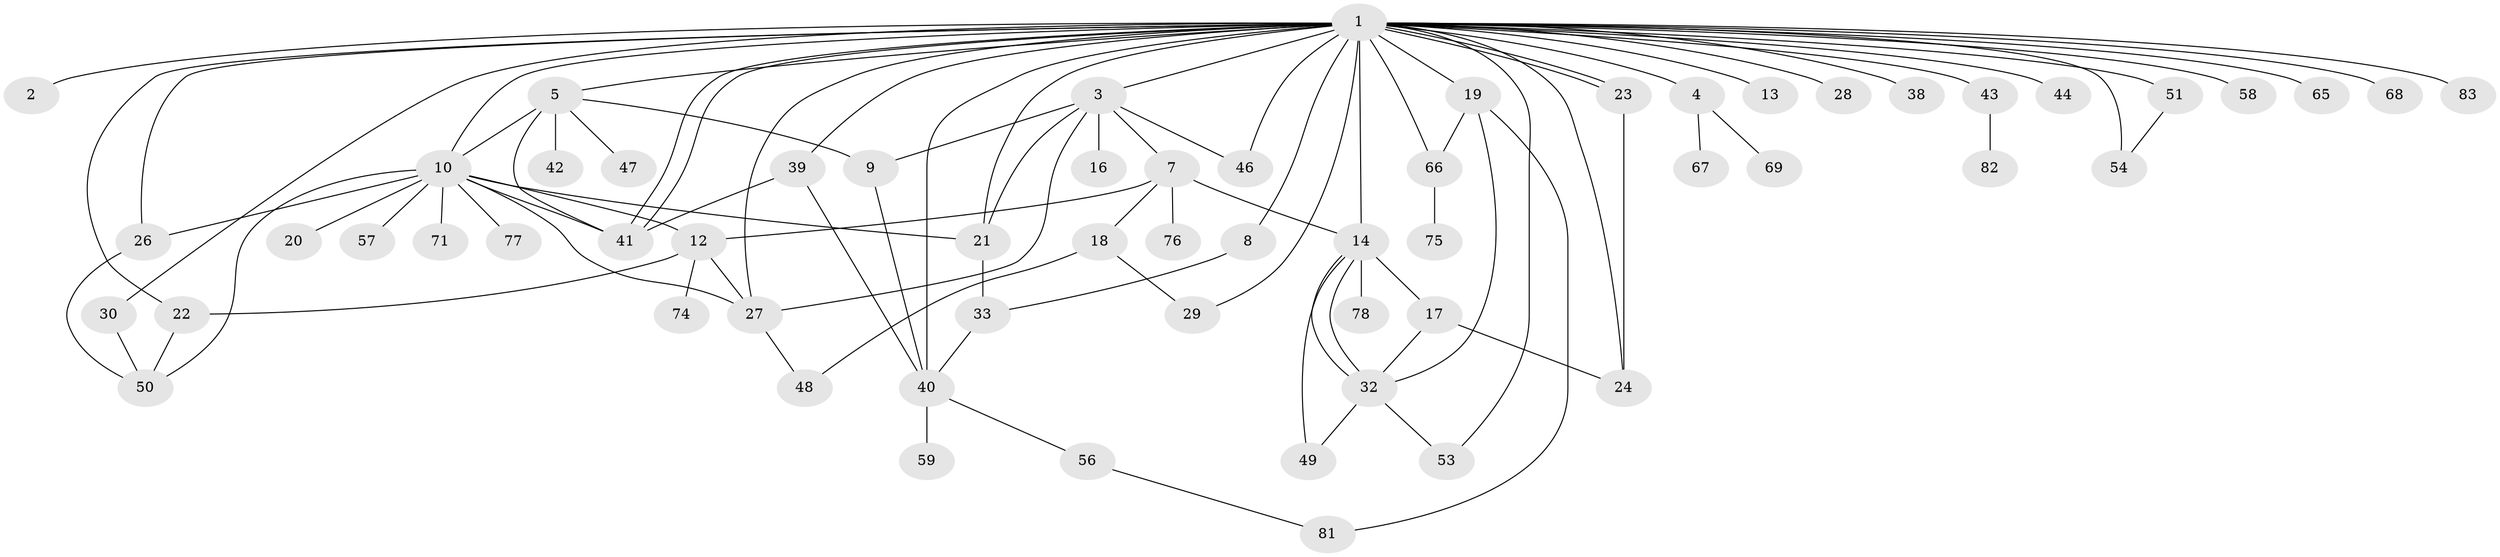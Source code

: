 // original degree distribution, {36: 0.011764705882352941, 1: 0.36470588235294116, 7: 0.047058823529411764, 3: 0.1411764705882353, 5: 0.047058823529411764, 6: 0.023529411764705882, 2: 0.27058823529411763, 4: 0.07058823529411765, 8: 0.011764705882352941, 13: 0.011764705882352941}
// Generated by graph-tools (version 1.1) at 2025/11/02/27/25 16:11:14]
// undirected, 61 vertices, 96 edges
graph export_dot {
graph [start="1"]
  node [color=gray90,style=filled];
  1 [super="+6"];
  2;
  3 [super="+11"];
  4 [super="+62"];
  5 [super="+25"];
  7 [super="+79"];
  8;
  9 [super="+80"];
  10 [super="+15"];
  12 [super="+52"];
  13;
  14 [super="+36"];
  16;
  17 [super="+63"];
  18 [super="+85"];
  19 [super="+31"];
  20;
  21 [super="+70"];
  22;
  23;
  24 [super="+64"];
  26 [super="+34"];
  27 [super="+84"];
  28;
  29 [super="+35"];
  30 [super="+72"];
  32 [super="+73"];
  33 [super="+37"];
  38;
  39;
  40 [super="+45"];
  41 [super="+55"];
  42;
  43;
  44;
  46;
  47;
  48 [super="+60"];
  49;
  50 [super="+61"];
  51;
  53;
  54;
  56;
  57;
  58;
  59;
  65;
  66;
  67;
  68;
  69;
  71;
  74;
  75;
  76;
  77;
  78;
  81;
  82;
  83;
  1 -- 2;
  1 -- 3;
  1 -- 4;
  1 -- 5;
  1 -- 13;
  1 -- 14;
  1 -- 19;
  1 -- 21;
  1 -- 22 [weight=2];
  1 -- 23;
  1 -- 23;
  1 -- 24;
  1 -- 27 [weight=2];
  1 -- 28;
  1 -- 29 [weight=2];
  1 -- 30;
  1 -- 38;
  1 -- 39;
  1 -- 40 [weight=2];
  1 -- 41;
  1 -- 41;
  1 -- 44;
  1 -- 46;
  1 -- 51;
  1 -- 53;
  1 -- 54 [weight=2];
  1 -- 58;
  1 -- 65;
  1 -- 66;
  1 -- 68;
  1 -- 83;
  1 -- 8;
  1 -- 26;
  1 -- 43;
  1 -- 10;
  3 -- 7;
  3 -- 9;
  3 -- 21;
  3 -- 27;
  3 -- 46;
  3 -- 16;
  4 -- 67;
  4 -- 69;
  5 -- 10;
  5 -- 41 [weight=2];
  5 -- 47;
  5 -- 9;
  5 -- 42;
  7 -- 12;
  7 -- 14;
  7 -- 18;
  7 -- 76;
  8 -- 33;
  9 -- 40;
  10 -- 71;
  10 -- 41;
  10 -- 12;
  10 -- 77;
  10 -- 50;
  10 -- 20;
  10 -- 21;
  10 -- 57;
  10 -- 26;
  10 -- 27;
  12 -- 22;
  12 -- 27;
  12 -- 74;
  14 -- 17;
  14 -- 32;
  14 -- 32;
  14 -- 49;
  14 -- 78;
  17 -- 32;
  17 -- 24;
  18 -- 29;
  18 -- 48;
  19 -- 32;
  19 -- 81;
  19 -- 66;
  21 -- 33;
  22 -- 50;
  23 -- 24;
  26 -- 50;
  27 -- 48;
  30 -- 50;
  32 -- 49;
  32 -- 53;
  33 -- 40;
  39 -- 40;
  39 -- 41;
  40 -- 56;
  40 -- 59;
  43 -- 82;
  51 -- 54;
  56 -- 81;
  66 -- 75;
}
